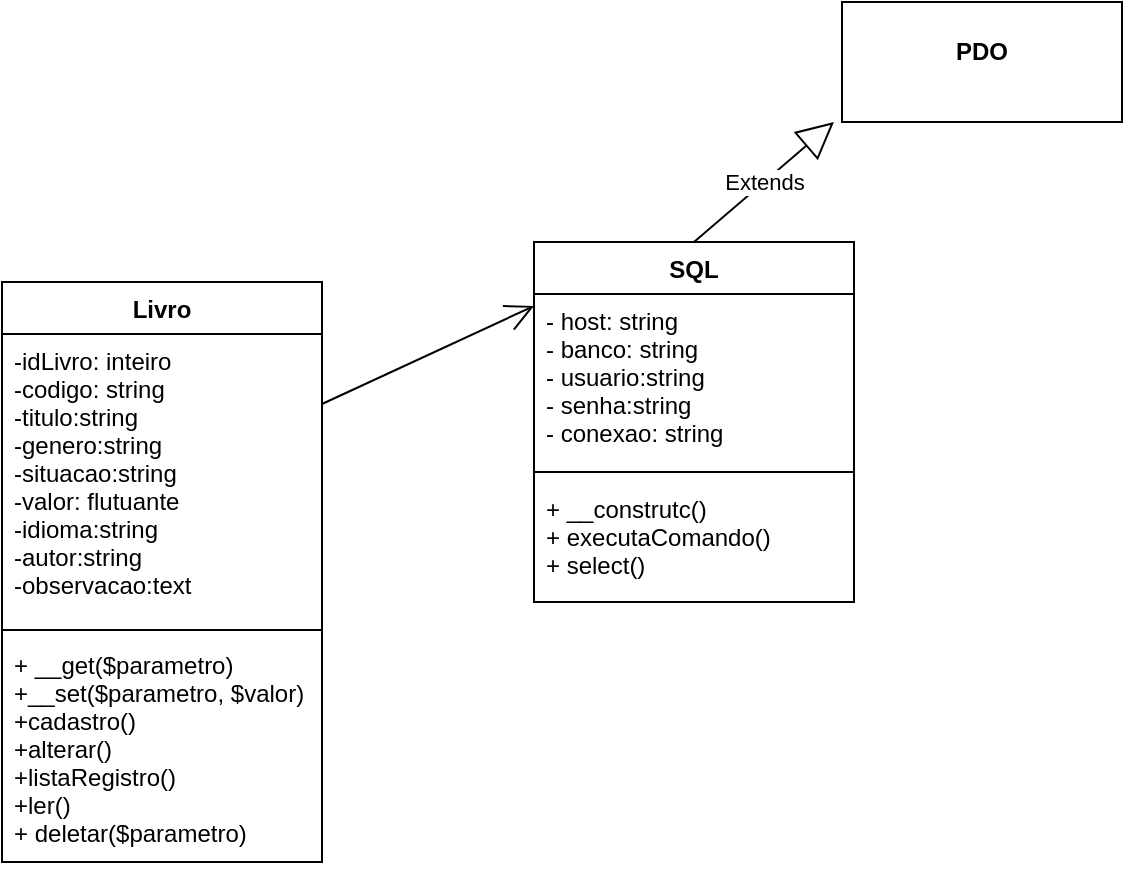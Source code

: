 <mxfile version="15.5.4" type="device"><diagram id="rO6Eud7ajVQ0JPmh1Y2L" name="Page-1"><mxGraphModel dx="1422" dy="772" grid="1" gridSize="10" guides="1" tooltips="1" connect="1" arrows="1" fold="1" page="1" pageScale="1" pageWidth="827" pageHeight="1169" math="0" shadow="0"><root><mxCell id="0"/><mxCell id="1" parent="0"/><mxCell id="YMeotrxKJ9Oz_TTp2fp6-1" value="Livro&#10;" style="swimlane;fontStyle=1;align=center;verticalAlign=top;childLayout=stackLayout;horizontal=1;startSize=26;horizontalStack=0;resizeParent=1;resizeParentMax=0;resizeLast=0;collapsible=1;marginBottom=0;" parent="1" vertex="1"><mxGeometry x="150" y="300" width="160" height="290" as="geometry"/></mxCell><mxCell id="YMeotrxKJ9Oz_TTp2fp6-2" value="-idLivro: inteiro&#10;-codigo: string&#10;-titulo:string&#10;-genero:string&#10;-situacao:string&#10;-valor: flutuante&#10;-idioma:string&#10;-autor:string&#10;-observacao:text&#10;" style="text;strokeColor=none;fillColor=none;align=left;verticalAlign=top;spacingLeft=4;spacingRight=4;overflow=hidden;rotatable=0;points=[[0,0.5],[1,0.5]];portConstraint=eastwest;" parent="YMeotrxKJ9Oz_TTp2fp6-1" vertex="1"><mxGeometry y="26" width="160" height="144" as="geometry"/></mxCell><mxCell id="YMeotrxKJ9Oz_TTp2fp6-3" value="" style="line;strokeWidth=1;fillColor=none;align=left;verticalAlign=middle;spacingTop=-1;spacingLeft=3;spacingRight=3;rotatable=0;labelPosition=right;points=[];portConstraint=eastwest;" parent="YMeotrxKJ9Oz_TTp2fp6-1" vertex="1"><mxGeometry y="170" width="160" height="8" as="geometry"/></mxCell><mxCell id="YMeotrxKJ9Oz_TTp2fp6-4" value="+ __get($parametro)&#10;+__set($parametro, $valor)&#10;+cadastro()&#10;+alterar()&#10;+listaRegistro()&#10;+ler()&#10;+ deletar($parametro)" style="text;strokeColor=none;fillColor=none;align=left;verticalAlign=top;spacingLeft=4;spacingRight=4;overflow=hidden;rotatable=0;points=[[0,0.5],[1,0.5]];portConstraint=eastwest;" parent="YMeotrxKJ9Oz_TTp2fp6-1" vertex="1"><mxGeometry y="178" width="160" height="112" as="geometry"/></mxCell><mxCell id="YMeotrxKJ9Oz_TTp2fp6-5" value="SQL&#10;" style="swimlane;fontStyle=1;align=center;verticalAlign=top;childLayout=stackLayout;horizontal=1;startSize=26;horizontalStack=0;resizeParent=1;resizeParentMax=0;resizeLast=0;collapsible=1;marginBottom=0;" parent="1" vertex="1"><mxGeometry x="416" y="280" width="160" height="180" as="geometry"/></mxCell><mxCell id="YMeotrxKJ9Oz_TTp2fp6-6" value="- host: string&#10;- banco: string&#10;- usuario:string&#10;- senha:string&#10;- conexao: string" style="text;strokeColor=none;fillColor=none;align=left;verticalAlign=top;spacingLeft=4;spacingRight=4;overflow=hidden;rotatable=0;points=[[0,0.5],[1,0.5]];portConstraint=eastwest;" parent="YMeotrxKJ9Oz_TTp2fp6-5" vertex="1"><mxGeometry y="26" width="160" height="84" as="geometry"/></mxCell><mxCell id="YMeotrxKJ9Oz_TTp2fp6-7" value="" style="line;strokeWidth=1;fillColor=none;align=left;verticalAlign=middle;spacingTop=-1;spacingLeft=3;spacingRight=3;rotatable=0;labelPosition=right;points=[];portConstraint=eastwest;" parent="YMeotrxKJ9Oz_TTp2fp6-5" vertex="1"><mxGeometry y="110" width="160" height="10" as="geometry"/></mxCell><mxCell id="YMeotrxKJ9Oz_TTp2fp6-8" value="+ __construtc()&#10;+ executaComando()&#10;+ select()&#10;" style="text;strokeColor=none;fillColor=none;align=left;verticalAlign=top;spacingLeft=4;spacingRight=4;overflow=hidden;rotatable=0;points=[[0,0.5],[1,0.5]];portConstraint=eastwest;" parent="YMeotrxKJ9Oz_TTp2fp6-5" vertex="1"><mxGeometry y="120" width="160" height="60" as="geometry"/></mxCell><mxCell id="YMeotrxKJ9Oz_TTp2fp6-10" value="" style="endArrow=open;endFill=1;endSize=12;html=1;rounded=0;entryX=0;entryY=0.071;entryDx=0;entryDy=0;entryPerimeter=0;" parent="1" source="YMeotrxKJ9Oz_TTp2fp6-2" target="YMeotrxKJ9Oz_TTp2fp6-6" edge="1"><mxGeometry width="160" relative="1" as="geometry"><mxPoint x="226" y="460" as="sourcePoint"/><mxPoint x="406" y="310" as="targetPoint"/></mxGeometry></mxCell><mxCell id="YMeotrxKJ9Oz_TTp2fp6-15" value="Extends" style="endArrow=block;endSize=16;endFill=0;html=1;rounded=0;exitX=0.5;exitY=0;exitDx=0;exitDy=0;" parent="1" source="YMeotrxKJ9Oz_TTp2fp6-5" edge="1"><mxGeometry width="160" relative="1" as="geometry"><mxPoint x="226" y="460" as="sourcePoint"/><mxPoint x="566" y="220" as="targetPoint"/></mxGeometry></mxCell><mxCell id="BliX6PQDxlhthCMkl-bk-1" value="&lt;p style=&quot;margin: 0px ; margin-top: 4px ; text-align: center&quot;&gt;&lt;br&gt;&lt;b&gt;PDO&lt;/b&gt;&lt;/p&gt;" style="verticalAlign=top;align=left;overflow=fill;fontSize=12;fontFamily=Helvetica;html=1;" parent="1" vertex="1"><mxGeometry x="570" y="160" width="140" height="60" as="geometry"/></mxCell></root></mxGraphModel></diagram></mxfile>